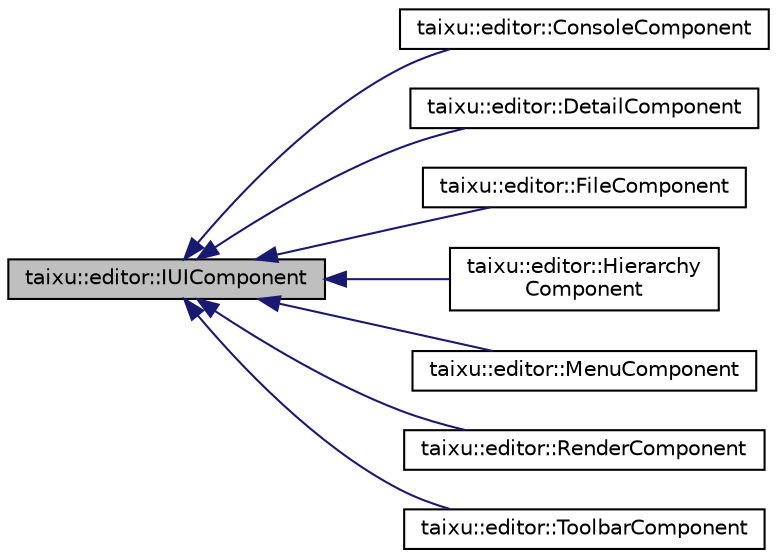 digraph "taixu::editor::IUIComponent"
{
 // LATEX_PDF_SIZE
  edge [fontname="Helvetica",fontsize="10",labelfontname="Helvetica",labelfontsize="10"];
  node [fontname="Helvetica",fontsize="10",shape=record];
  rankdir="LR";
  Node1 [label="taixu::editor::IUIComponent",height=0.2,width=0.4,color="black", fillcolor="grey75", style="filled", fontcolor="black",tooltip=" "];
  Node1 -> Node2 [dir="back",color="midnightblue",fontsize="10",style="solid",fontname="Helvetica"];
  Node2 [label="taixu::editor::ConsoleComponent",height=0.2,width=0.4,color="black", fillcolor="white", style="filled",URL="$classtaixu_1_1editor_1_1ConsoleComponent.html",tooltip=" "];
  Node1 -> Node3 [dir="back",color="midnightblue",fontsize="10",style="solid",fontname="Helvetica"];
  Node3 [label="taixu::editor::DetailComponent",height=0.2,width=0.4,color="black", fillcolor="white", style="filled",URL="$classtaixu_1_1editor_1_1DetailComponent.html",tooltip=" "];
  Node1 -> Node4 [dir="back",color="midnightblue",fontsize="10",style="solid",fontname="Helvetica"];
  Node4 [label="taixu::editor::FileComponent",height=0.2,width=0.4,color="black", fillcolor="white", style="filled",URL="$classtaixu_1_1editor_1_1FileComponent.html",tooltip=" "];
  Node1 -> Node5 [dir="back",color="midnightblue",fontsize="10",style="solid",fontname="Helvetica"];
  Node5 [label="taixu::editor::Hierarchy\lComponent",height=0.2,width=0.4,color="black", fillcolor="white", style="filled",URL="$classtaixu_1_1editor_1_1HierarchyComponent.html",tooltip=" "];
  Node1 -> Node6 [dir="back",color="midnightblue",fontsize="10",style="solid",fontname="Helvetica"];
  Node6 [label="taixu::editor::MenuComponent",height=0.2,width=0.4,color="black", fillcolor="white", style="filled",URL="$classtaixu_1_1editor_1_1MenuComponent.html",tooltip=" "];
  Node1 -> Node7 [dir="back",color="midnightblue",fontsize="10",style="solid",fontname="Helvetica"];
  Node7 [label="taixu::editor::RenderComponent",height=0.2,width=0.4,color="black", fillcolor="white", style="filled",URL="$classtaixu_1_1editor_1_1RenderComponent.html",tooltip=" "];
  Node1 -> Node8 [dir="back",color="midnightblue",fontsize="10",style="solid",fontname="Helvetica"];
  Node8 [label="taixu::editor::ToolbarComponent",height=0.2,width=0.4,color="black", fillcolor="white", style="filled",URL="$classtaixu_1_1editor_1_1ToolbarComponent.html",tooltip=" "];
}
